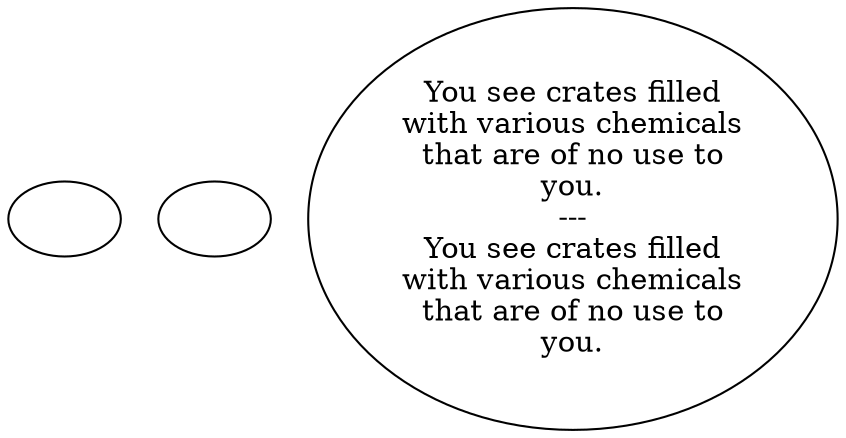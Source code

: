 digraph diCrate {
  "checkPartyMembersNearDoor" [style=filled       fillcolor="#FFFFFF"       color="#000000"]
  "checkPartyMembersNearDoor" [label=""]
  "start" [style=filled       fillcolor="#FFFFFF"       color="#000000"]
  "start" [label=""]
  "use_p_proc" [style=filled       fillcolor="#FFFFFF"       color="#000000"]
  "use_p_proc" [label="You see crates filled\nwith various chemicals\nthat are of no use to\nyou.\n---\nYou see crates filled\nwith various chemicals\nthat are of no use to\nyou."]
}